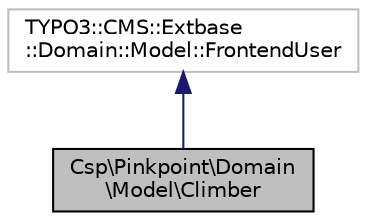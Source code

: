 digraph "Csp\Pinkpoint\Domain\Model\Climber"
{
  edge [fontname="Helvetica",fontsize="10",labelfontname="Helvetica",labelfontsize="10"];
  node [fontname="Helvetica",fontsize="10",shape=record];
  Node2 [label="Csp\\Pinkpoint\\Domain\l\\Model\\Climber",height=0.2,width=0.4,color="black", fillcolor="grey75", style="filled", fontcolor="black"];
  Node3 -> Node2 [dir="back",color="midnightblue",fontsize="10",style="solid",fontname="Helvetica"];
  Node3 [label="TYPO3::CMS::Extbase\l::Domain::Model::FrontendUser",height=0.2,width=0.4,color="grey75", fillcolor="white", style="filled"];
}
